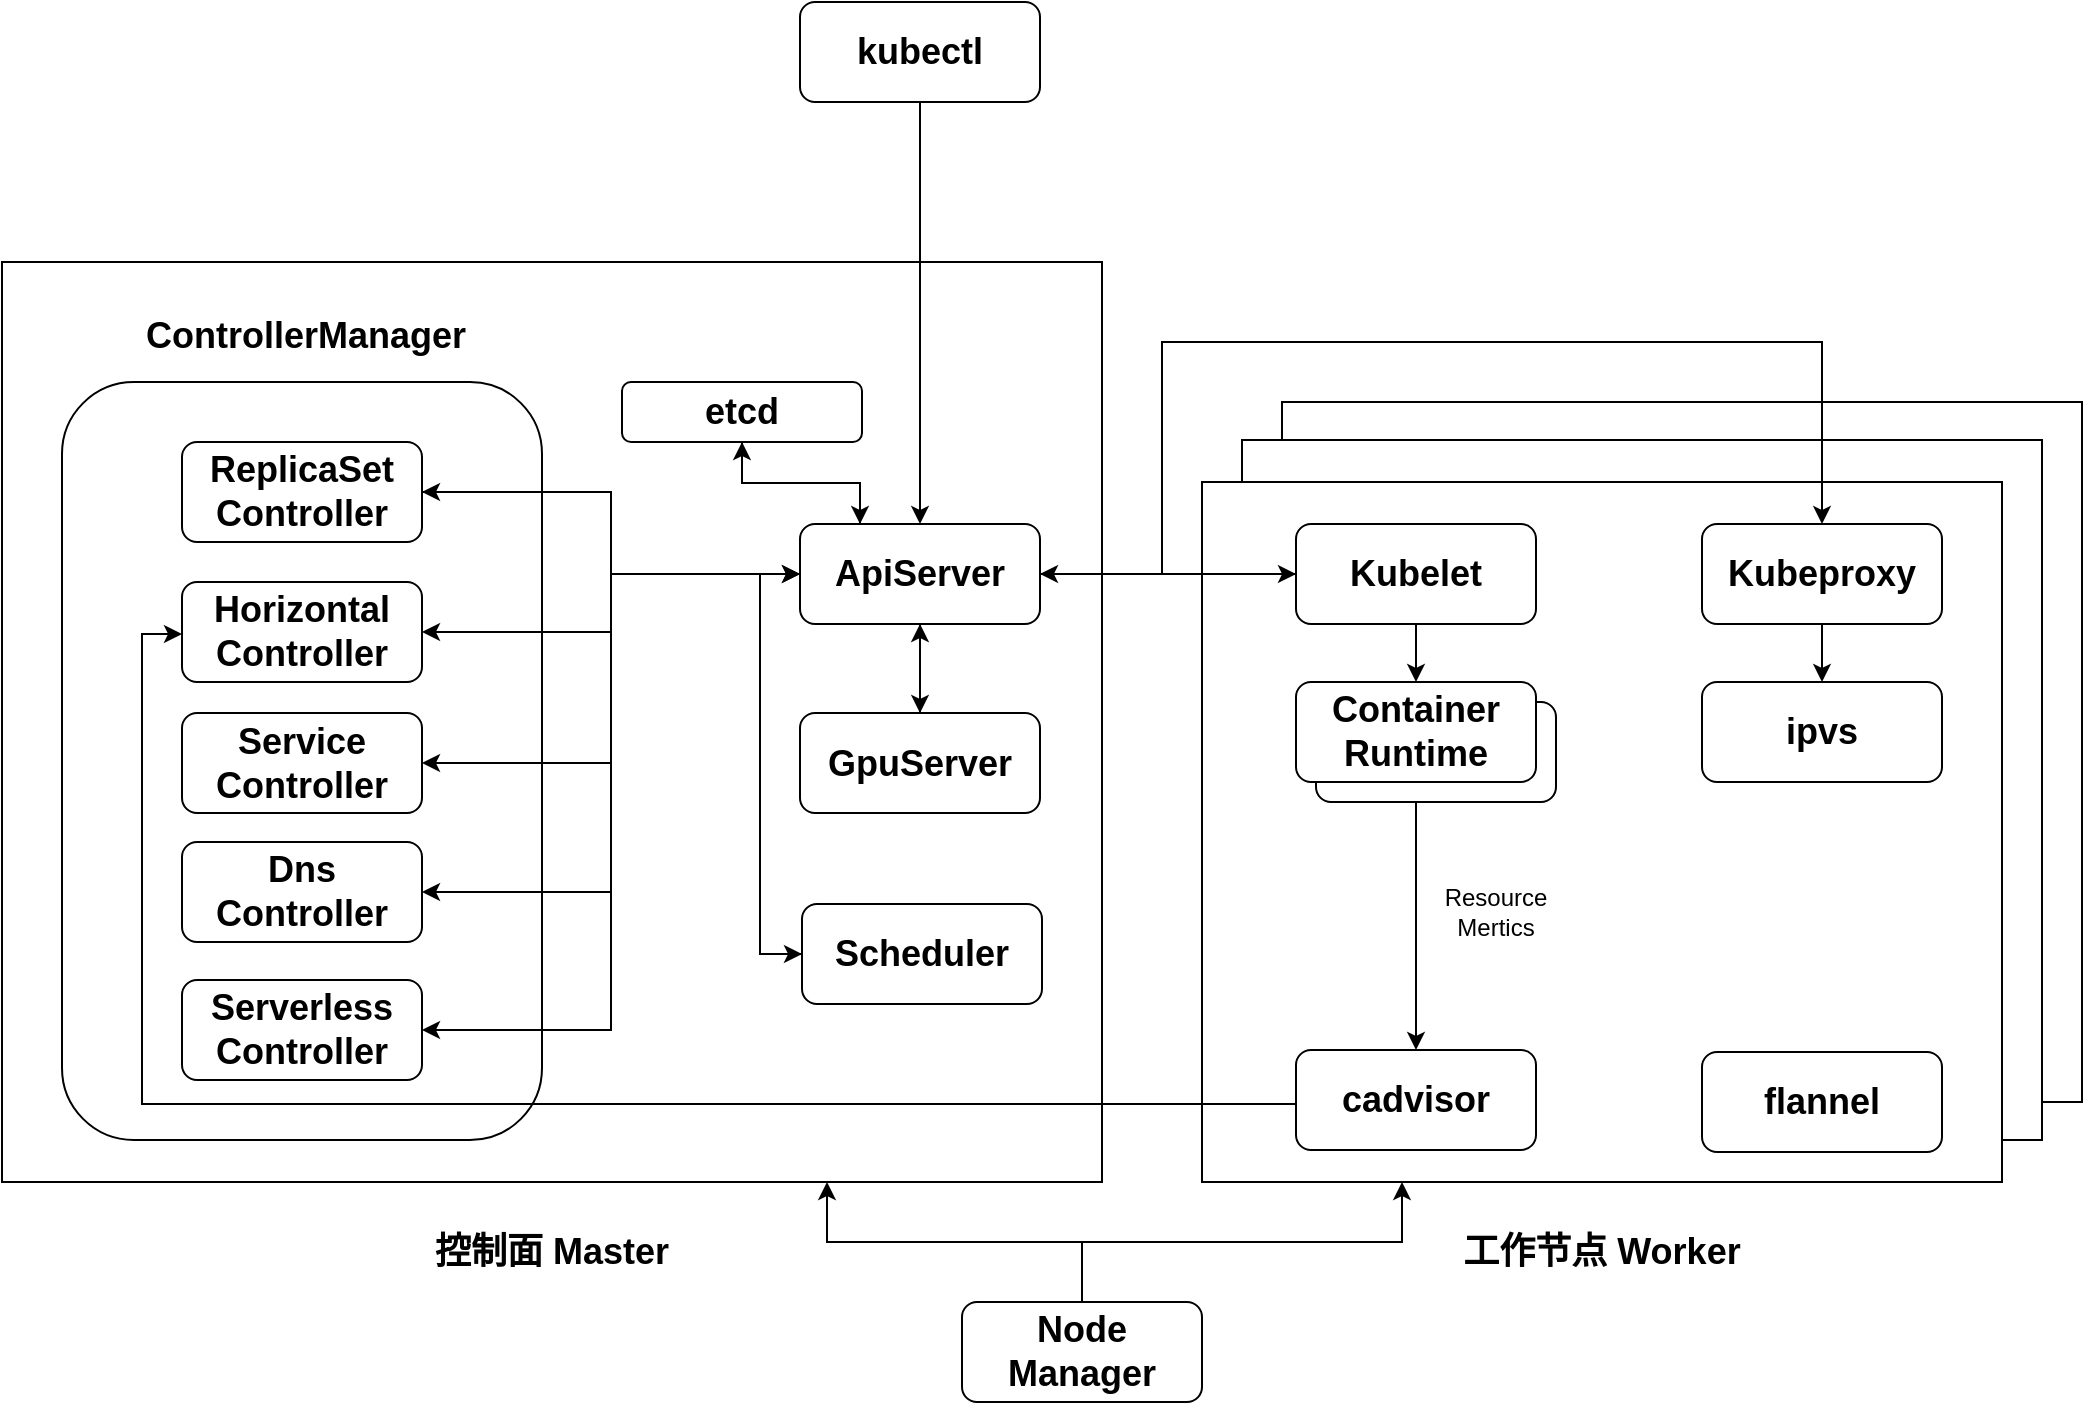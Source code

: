 <mxfile version="21.3.4" type="device">
  <diagram name="第 1 页" id="EMw2FInIhMAik6JxDhVM">
    <mxGraphModel dx="1774" dy="923" grid="1" gridSize="10" guides="1" tooltips="1" connect="1" arrows="1" fold="1" page="1" pageScale="1" pageWidth="827" pageHeight="1169" math="0" shadow="0">
      <root>
        <mxCell id="0" />
        <mxCell id="1" parent="0" />
        <mxCell id="tH5lNM-xD5oUHfcreBDO-40" value="" style="rounded=0;whiteSpace=wrap;html=1;" vertex="1" parent="1">
          <mxGeometry x="700" y="230" width="400" height="350" as="geometry" />
        </mxCell>
        <mxCell id="tH5lNM-xD5oUHfcreBDO-39" value="" style="rounded=0;whiteSpace=wrap;html=1;" vertex="1" parent="1">
          <mxGeometry x="680" y="249" width="400" height="350" as="geometry" />
        </mxCell>
        <mxCell id="tH5lNM-xD5oUHfcreBDO-4" value="" style="rounded=0;whiteSpace=wrap;html=1;" vertex="1" parent="1">
          <mxGeometry x="660" y="270" width="400" height="350" as="geometry" />
        </mxCell>
        <mxCell id="tH5lNM-xD5oUHfcreBDO-2" value="" style="rounded=0;whiteSpace=wrap;html=1;" vertex="1" parent="1">
          <mxGeometry x="60" y="160" width="550" height="460" as="geometry" />
        </mxCell>
        <mxCell id="tH5lNM-xD5oUHfcreBDO-7" style="edgeStyle=orthogonalEdgeStyle;rounded=0;orthogonalLoop=1;jettySize=auto;html=1;" edge="1" parent="1" source="tH5lNM-xD5oUHfcreBDO-1" target="tH5lNM-xD5oUHfcreBDO-6">
          <mxGeometry relative="1" as="geometry" />
        </mxCell>
        <mxCell id="tH5lNM-xD5oUHfcreBDO-1" value="&lt;div&gt;&lt;b&gt;&lt;font style=&quot;font-size: 18px;&quot;&gt;kubectl&lt;/font&gt;&lt;/b&gt;&lt;/div&gt;" style="rounded=1;whiteSpace=wrap;html=1;" vertex="1" parent="1">
          <mxGeometry x="459" y="30" width="120" height="50" as="geometry" />
        </mxCell>
        <mxCell id="tH5lNM-xD5oUHfcreBDO-3" value="&lt;b&gt;&lt;font style=&quot;font-size: 18px;&quot;&gt;控制面 Master&lt;/font&gt;&lt;/b&gt;" style="text;html=1;strokeColor=none;fillColor=none;align=center;verticalAlign=middle;whiteSpace=wrap;rounded=0;" vertex="1" parent="1">
          <mxGeometry x="260" y="640" width="150" height="30" as="geometry" />
        </mxCell>
        <mxCell id="tH5lNM-xD5oUHfcreBDO-5" value="&lt;b&gt;&lt;font style=&quot;font-size: 18px;&quot;&gt;工作节点 Worker&lt;br&gt;&lt;/font&gt;&lt;/b&gt;" style="text;html=1;strokeColor=none;fillColor=none;align=center;verticalAlign=middle;whiteSpace=wrap;rounded=0;" vertex="1" parent="1">
          <mxGeometry x="785" y="640" width="150" height="30" as="geometry" />
        </mxCell>
        <mxCell id="tH5lNM-xD5oUHfcreBDO-8" value="" style="rounded=1;whiteSpace=wrap;html=1;" vertex="1" parent="1">
          <mxGeometry x="90" y="220" width="240" height="379" as="geometry" />
        </mxCell>
        <mxCell id="tH5lNM-xD5oUHfcreBDO-15" style="edgeStyle=orthogonalEdgeStyle;rounded=0;orthogonalLoop=1;jettySize=auto;html=1;entryX=1;entryY=0.5;entryDx=0;entryDy=0;" edge="1" parent="1" source="tH5lNM-xD5oUHfcreBDO-6" target="tH5lNM-xD5oUHfcreBDO-9">
          <mxGeometry relative="1" as="geometry" />
        </mxCell>
        <mxCell id="tH5lNM-xD5oUHfcreBDO-18" style="edgeStyle=orthogonalEdgeStyle;rounded=0;orthogonalLoop=1;jettySize=auto;html=1;exitX=0;exitY=0.5;exitDx=0;exitDy=0;entryX=1;entryY=0.5;entryDx=0;entryDy=0;" edge="1" parent="1" source="tH5lNM-xD5oUHfcreBDO-6" target="tH5lNM-xD5oUHfcreBDO-10">
          <mxGeometry relative="1" as="geometry" />
        </mxCell>
        <mxCell id="tH5lNM-xD5oUHfcreBDO-19" style="edgeStyle=orthogonalEdgeStyle;rounded=0;orthogonalLoop=1;jettySize=auto;html=1;exitX=0;exitY=0.5;exitDx=0;exitDy=0;entryX=1;entryY=0.5;entryDx=0;entryDy=0;" edge="1" parent="1" source="tH5lNM-xD5oUHfcreBDO-6" target="tH5lNM-xD5oUHfcreBDO-11">
          <mxGeometry relative="1" as="geometry" />
        </mxCell>
        <mxCell id="tH5lNM-xD5oUHfcreBDO-20" style="edgeStyle=orthogonalEdgeStyle;rounded=0;orthogonalLoop=1;jettySize=auto;html=1;exitX=0;exitY=0.5;exitDx=0;exitDy=0;entryX=1;entryY=0.5;entryDx=0;entryDy=0;" edge="1" parent="1" source="tH5lNM-xD5oUHfcreBDO-6" target="tH5lNM-xD5oUHfcreBDO-12">
          <mxGeometry relative="1" as="geometry" />
        </mxCell>
        <mxCell id="tH5lNM-xD5oUHfcreBDO-22" style="edgeStyle=orthogonalEdgeStyle;rounded=0;orthogonalLoop=1;jettySize=auto;html=1;exitX=0.5;exitY=1;exitDx=0;exitDy=0;entryX=0.5;entryY=0;entryDx=0;entryDy=0;" edge="1" parent="1" source="tH5lNM-xD5oUHfcreBDO-6" target="tH5lNM-xD5oUHfcreBDO-14">
          <mxGeometry relative="1" as="geometry" />
        </mxCell>
        <mxCell id="tH5lNM-xD5oUHfcreBDO-24" style="edgeStyle=orthogonalEdgeStyle;rounded=0;orthogonalLoop=1;jettySize=auto;html=1;exitX=0;exitY=0.5;exitDx=0;exitDy=0;entryX=0;entryY=0.5;entryDx=0;entryDy=0;" edge="1" parent="1" source="tH5lNM-xD5oUHfcreBDO-6" target="tH5lNM-xD5oUHfcreBDO-13">
          <mxGeometry relative="1" as="geometry" />
        </mxCell>
        <mxCell id="tH5lNM-xD5oUHfcreBDO-27" style="edgeStyle=orthogonalEdgeStyle;rounded=0;orthogonalLoop=1;jettySize=auto;html=1;exitX=0.25;exitY=0;exitDx=0;exitDy=0;entryX=0.5;entryY=1;entryDx=0;entryDy=0;" edge="1" parent="1" source="tH5lNM-xD5oUHfcreBDO-6" target="tH5lNM-xD5oUHfcreBDO-26">
          <mxGeometry relative="1" as="geometry" />
        </mxCell>
        <mxCell id="tH5lNM-xD5oUHfcreBDO-33" style="edgeStyle=orthogonalEdgeStyle;rounded=0;orthogonalLoop=1;jettySize=auto;html=1;exitX=0;exitY=0.5;exitDx=0;exitDy=0;entryX=1;entryY=0.5;entryDx=0;entryDy=0;" edge="1" parent="1" source="tH5lNM-xD5oUHfcreBDO-6" target="tH5lNM-xD5oUHfcreBDO-31">
          <mxGeometry relative="1" as="geometry" />
        </mxCell>
        <mxCell id="tH5lNM-xD5oUHfcreBDO-47" style="edgeStyle=orthogonalEdgeStyle;rounded=0;orthogonalLoop=1;jettySize=auto;html=1;exitX=1;exitY=0.5;exitDx=0;exitDy=0;entryX=0;entryY=0.5;entryDx=0;entryDy=0;" edge="1" parent="1" source="tH5lNM-xD5oUHfcreBDO-6" target="tH5lNM-xD5oUHfcreBDO-25">
          <mxGeometry relative="1" as="geometry" />
        </mxCell>
        <mxCell id="tH5lNM-xD5oUHfcreBDO-51" style="edgeStyle=orthogonalEdgeStyle;rounded=0;orthogonalLoop=1;jettySize=auto;html=1;exitX=1;exitY=0.5;exitDx=0;exitDy=0;entryX=0.5;entryY=0;entryDx=0;entryDy=0;" edge="1" parent="1" source="tH5lNM-xD5oUHfcreBDO-6" target="tH5lNM-xD5oUHfcreBDO-48">
          <mxGeometry relative="1" as="geometry">
            <Array as="points">
              <mxPoint x="640" y="316" />
              <mxPoint x="640" y="200" />
              <mxPoint x="970" y="200" />
            </Array>
          </mxGeometry>
        </mxCell>
        <mxCell id="tH5lNM-xD5oUHfcreBDO-6" value="&lt;div&gt;&lt;b&gt;&lt;font style=&quot;font-size: 18px;&quot;&gt;ApiServer&lt;/font&gt;&lt;/b&gt;&lt;/div&gt;" style="rounded=1;whiteSpace=wrap;html=1;" vertex="1" parent="1">
          <mxGeometry x="459" y="291" width="120" height="50" as="geometry" />
        </mxCell>
        <mxCell id="tH5lNM-xD5oUHfcreBDO-16" style="edgeStyle=orthogonalEdgeStyle;rounded=0;orthogonalLoop=1;jettySize=auto;html=1;" edge="1" parent="1" source="tH5lNM-xD5oUHfcreBDO-9" target="tH5lNM-xD5oUHfcreBDO-6">
          <mxGeometry relative="1" as="geometry" />
        </mxCell>
        <mxCell id="tH5lNM-xD5oUHfcreBDO-9" value="&lt;div&gt;&lt;b&gt;&lt;font style=&quot;font-size: 18px;&quot;&gt;ReplicaSet Controller&lt;br&gt;&lt;/font&gt;&lt;/b&gt;&lt;/div&gt;" style="rounded=1;whiteSpace=wrap;html=1;" vertex="1" parent="1">
          <mxGeometry x="150" y="250" width="120" height="50" as="geometry" />
        </mxCell>
        <mxCell id="tH5lNM-xD5oUHfcreBDO-10" value="&lt;div&gt;&lt;b&gt;&lt;font style=&quot;font-size: 18px;&quot;&gt;Horizontal&lt;/font&gt;&lt;/b&gt;&lt;/div&gt;&lt;div&gt;&lt;b&gt;&lt;font style=&quot;font-size: 18px;&quot;&gt;Controller&lt;/font&gt;&lt;/b&gt;&lt;/div&gt;" style="rounded=1;whiteSpace=wrap;html=1;" vertex="1" parent="1">
          <mxGeometry x="150" y="320" width="120" height="50" as="geometry" />
        </mxCell>
        <mxCell id="tH5lNM-xD5oUHfcreBDO-11" value="&lt;div&gt;&lt;b&gt;&lt;font style=&quot;font-size: 18px;&quot;&gt;Dns&lt;/font&gt;&lt;/b&gt;&lt;/div&gt;&lt;div&gt;&lt;b&gt;&lt;font style=&quot;font-size: 18px;&quot;&gt;Controller&lt;/font&gt;&lt;/b&gt;&lt;/div&gt;" style="rounded=1;whiteSpace=wrap;html=1;" vertex="1" parent="1">
          <mxGeometry x="150" y="450" width="120" height="50" as="geometry" />
        </mxCell>
        <mxCell id="tH5lNM-xD5oUHfcreBDO-12" value="&lt;div&gt;&lt;b&gt;&lt;font style=&quot;font-size: 18px;&quot;&gt;Serverless&lt;/font&gt;&lt;/b&gt;&lt;/div&gt;&lt;div&gt;&lt;b&gt;&lt;font style=&quot;font-size: 18px;&quot;&gt;Controller&lt;/font&gt;&lt;/b&gt;&lt;/div&gt;" style="rounded=1;whiteSpace=wrap;html=1;" vertex="1" parent="1">
          <mxGeometry x="150" y="519" width="120" height="50" as="geometry" />
        </mxCell>
        <mxCell id="tH5lNM-xD5oUHfcreBDO-23" style="edgeStyle=orthogonalEdgeStyle;rounded=0;orthogonalLoop=1;jettySize=auto;html=1;exitX=0;exitY=0.5;exitDx=0;exitDy=0;entryX=0;entryY=0.5;entryDx=0;entryDy=0;" edge="1" parent="1" source="tH5lNM-xD5oUHfcreBDO-13" target="tH5lNM-xD5oUHfcreBDO-6">
          <mxGeometry relative="1" as="geometry" />
        </mxCell>
        <mxCell id="tH5lNM-xD5oUHfcreBDO-13" value="&lt;div&gt;&lt;b&gt;&lt;font style=&quot;font-size: 18px;&quot;&gt;Scheduler&lt;/font&gt;&lt;/b&gt;&lt;/div&gt;" style="rounded=1;whiteSpace=wrap;html=1;" vertex="1" parent="1">
          <mxGeometry x="460" y="481" width="120" height="50" as="geometry" />
        </mxCell>
        <mxCell id="tH5lNM-xD5oUHfcreBDO-21" style="edgeStyle=orthogonalEdgeStyle;rounded=0;orthogonalLoop=1;jettySize=auto;html=1;exitX=0.5;exitY=0;exitDx=0;exitDy=0;entryX=0.5;entryY=1;entryDx=0;entryDy=0;" edge="1" parent="1" source="tH5lNM-xD5oUHfcreBDO-14" target="tH5lNM-xD5oUHfcreBDO-6">
          <mxGeometry relative="1" as="geometry" />
        </mxCell>
        <mxCell id="tH5lNM-xD5oUHfcreBDO-14" value="&lt;div&gt;&lt;b&gt;&lt;font style=&quot;font-size: 18px;&quot;&gt;GpuServer&lt;/font&gt;&lt;/b&gt;&lt;/div&gt;" style="rounded=1;whiteSpace=wrap;html=1;" vertex="1" parent="1">
          <mxGeometry x="459" y="385.5" width="120" height="50" as="geometry" />
        </mxCell>
        <mxCell id="tH5lNM-xD5oUHfcreBDO-46" style="edgeStyle=orthogonalEdgeStyle;rounded=0;orthogonalLoop=1;jettySize=auto;html=1;exitX=0.5;exitY=1;exitDx=0;exitDy=0;entryX=0.5;entryY=0;entryDx=0;entryDy=0;" edge="1" parent="1" source="tH5lNM-xD5oUHfcreBDO-25" target="tH5lNM-xD5oUHfcreBDO-45">
          <mxGeometry relative="1" as="geometry" />
        </mxCell>
        <mxCell id="tH5lNM-xD5oUHfcreBDO-53" style="edgeStyle=orthogonalEdgeStyle;rounded=0;orthogonalLoop=1;jettySize=auto;html=1;exitX=0;exitY=0.5;exitDx=0;exitDy=0;entryX=1;entryY=0.5;entryDx=0;entryDy=0;" edge="1" parent="1" source="tH5lNM-xD5oUHfcreBDO-25" target="tH5lNM-xD5oUHfcreBDO-6">
          <mxGeometry relative="1" as="geometry" />
        </mxCell>
        <mxCell id="tH5lNM-xD5oUHfcreBDO-25" value="&lt;div&gt;&lt;b&gt;&lt;font style=&quot;font-size: 18px;&quot;&gt;Kubelet&lt;/font&gt;&lt;/b&gt;&lt;/div&gt;" style="rounded=1;whiteSpace=wrap;html=1;" vertex="1" parent="1">
          <mxGeometry x="707" y="291" width="120" height="50" as="geometry" />
        </mxCell>
        <mxCell id="tH5lNM-xD5oUHfcreBDO-28" style="edgeStyle=orthogonalEdgeStyle;rounded=0;orthogonalLoop=1;jettySize=auto;html=1;exitX=0.5;exitY=1;exitDx=0;exitDy=0;entryX=0.25;entryY=0;entryDx=0;entryDy=0;" edge="1" parent="1" source="tH5lNM-xD5oUHfcreBDO-26" target="tH5lNM-xD5oUHfcreBDO-6">
          <mxGeometry relative="1" as="geometry" />
        </mxCell>
        <mxCell id="tH5lNM-xD5oUHfcreBDO-26" value="&lt;div&gt;&lt;b&gt;&lt;font style=&quot;font-size: 18px;&quot;&gt;etcd&lt;/font&gt;&lt;/b&gt;&lt;/div&gt;" style="rounded=1;whiteSpace=wrap;html=1;" vertex="1" parent="1">
          <mxGeometry x="370" y="220" width="120" height="30" as="geometry" />
        </mxCell>
        <mxCell id="tH5lNM-xD5oUHfcreBDO-30" value="&lt;font style=&quot;font-size: 18px;&quot;&gt;&lt;b&gt;&lt;font style=&quot;font-size: 18px;&quot;&gt;ControllerManager&lt;/font&gt;&lt;/b&gt;&lt;/font&gt;" style="text;whiteSpace=wrap;html=1;" vertex="1" parent="1">
          <mxGeometry x="130" y="180" width="160" height="40" as="geometry" />
        </mxCell>
        <mxCell id="tH5lNM-xD5oUHfcreBDO-31" value="&lt;div&gt;&lt;b&gt;&lt;font style=&quot;font-size: 18px;&quot;&gt;Service&lt;/font&gt;&lt;/b&gt;&lt;/div&gt;&lt;div&gt;&lt;b&gt;&lt;font style=&quot;font-size: 18px;&quot;&gt;Controller&lt;/font&gt;&lt;/b&gt;&lt;/div&gt;" style="rounded=1;whiteSpace=wrap;html=1;" vertex="1" parent="1">
          <mxGeometry x="150" y="385.5" width="120" height="50" as="geometry" />
        </mxCell>
        <mxCell id="tH5lNM-xD5oUHfcreBDO-37" style="edgeStyle=orthogonalEdgeStyle;rounded=0;orthogonalLoop=1;jettySize=auto;html=1;entryX=0.75;entryY=1;entryDx=0;entryDy=0;" edge="1" parent="1" source="tH5lNM-xD5oUHfcreBDO-34" target="tH5lNM-xD5oUHfcreBDO-2">
          <mxGeometry relative="1" as="geometry" />
        </mxCell>
        <mxCell id="tH5lNM-xD5oUHfcreBDO-38" style="edgeStyle=orthogonalEdgeStyle;rounded=0;orthogonalLoop=1;jettySize=auto;html=1;entryX=0.25;entryY=1;entryDx=0;entryDy=0;" edge="1" parent="1" source="tH5lNM-xD5oUHfcreBDO-34" target="tH5lNM-xD5oUHfcreBDO-4">
          <mxGeometry relative="1" as="geometry" />
        </mxCell>
        <mxCell id="tH5lNM-xD5oUHfcreBDO-34" value="&lt;div&gt;&lt;b&gt;&lt;font style=&quot;font-size: 18px;&quot;&gt;Node&lt;/font&gt;&lt;/b&gt;&lt;/div&gt;&lt;div&gt;&lt;b&gt;&lt;font style=&quot;font-size: 18px;&quot;&gt;Manager&lt;br&gt;&lt;/font&gt;&lt;/b&gt;&lt;/div&gt;" style="rounded=1;whiteSpace=wrap;html=1;" vertex="1" parent="1">
          <mxGeometry x="540" y="680" width="120" height="50" as="geometry" />
        </mxCell>
        <mxCell id="tH5lNM-xD5oUHfcreBDO-42" value="&lt;div&gt;&lt;b&gt;&lt;font style=&quot;font-size: 18px;&quot;&gt;flannel&lt;/font&gt;&lt;/b&gt;&lt;/div&gt;" style="rounded=1;whiteSpace=wrap;html=1;" vertex="1" parent="1">
          <mxGeometry x="910" y="555" width="120" height="50" as="geometry" />
        </mxCell>
        <mxCell id="tH5lNM-xD5oUHfcreBDO-44" style="edgeStyle=orthogonalEdgeStyle;rounded=0;orthogonalLoop=1;jettySize=auto;html=1;exitX=0;exitY=0.5;exitDx=0;exitDy=0;entryX=0;entryY=0.5;entryDx=0;entryDy=0;" edge="1" parent="1">
          <mxGeometry relative="1" as="geometry">
            <mxPoint x="707" y="575" as="sourcePoint" />
            <mxPoint x="150" y="346" as="targetPoint" />
            <Array as="points">
              <mxPoint x="707" y="581" />
              <mxPoint x="130" y="581" />
              <mxPoint x="130" y="346" />
            </Array>
          </mxGeometry>
        </mxCell>
        <mxCell id="tH5lNM-xD5oUHfcreBDO-43" value="&lt;div&gt;&lt;b&gt;&lt;font style=&quot;font-size: 18px;&quot;&gt;cadvisor&lt;/font&gt;&lt;/b&gt;&lt;/div&gt;" style="rounded=1;whiteSpace=wrap;html=1;" vertex="1" parent="1">
          <mxGeometry x="707" y="554" width="120" height="50" as="geometry" />
        </mxCell>
        <mxCell id="tH5lNM-xD5oUHfcreBDO-55" style="edgeStyle=orthogonalEdgeStyle;rounded=0;orthogonalLoop=1;jettySize=auto;html=1;exitX=0.5;exitY=1;exitDx=0;exitDy=0;" edge="1" parent="1" source="tH5lNM-xD5oUHfcreBDO-54" target="tH5lNM-xD5oUHfcreBDO-43">
          <mxGeometry relative="1" as="geometry">
            <Array as="points">
              <mxPoint x="767" y="430" />
            </Array>
          </mxGeometry>
        </mxCell>
        <mxCell id="tH5lNM-xD5oUHfcreBDO-54" value="" style="rounded=1;whiteSpace=wrap;html=1;" vertex="1" parent="1">
          <mxGeometry x="717" y="380" width="120" height="50" as="geometry" />
        </mxCell>
        <mxCell id="tH5lNM-xD5oUHfcreBDO-45" value="&lt;div&gt;&lt;b&gt;&lt;font style=&quot;font-size: 18px;&quot;&gt;Container&lt;/font&gt;&lt;/b&gt;&lt;/div&gt;&lt;div&gt;&lt;b&gt;&lt;font style=&quot;font-size: 18px;&quot;&gt;Runtime&lt;br&gt;&lt;/font&gt;&lt;/b&gt;&lt;/div&gt;" style="rounded=1;whiteSpace=wrap;html=1;" vertex="1" parent="1">
          <mxGeometry x="707" y="370" width="120" height="50" as="geometry" />
        </mxCell>
        <mxCell id="tH5lNM-xD5oUHfcreBDO-50" style="edgeStyle=orthogonalEdgeStyle;rounded=0;orthogonalLoop=1;jettySize=auto;html=1;exitX=0.5;exitY=1;exitDx=0;exitDy=0;entryX=0.5;entryY=0;entryDx=0;entryDy=0;" edge="1" parent="1" source="tH5lNM-xD5oUHfcreBDO-48" target="tH5lNM-xD5oUHfcreBDO-49">
          <mxGeometry relative="1" as="geometry" />
        </mxCell>
        <mxCell id="tH5lNM-xD5oUHfcreBDO-48" value="&lt;div&gt;&lt;b&gt;&lt;font style=&quot;font-size: 18px;&quot;&gt;Kubeproxy&lt;/font&gt;&lt;/b&gt;&lt;/div&gt;" style="rounded=1;whiteSpace=wrap;html=1;" vertex="1" parent="1">
          <mxGeometry x="910" y="291" width="120" height="50" as="geometry" />
        </mxCell>
        <mxCell id="tH5lNM-xD5oUHfcreBDO-49" value="&lt;div&gt;&lt;b&gt;&lt;font style=&quot;font-size: 18px;&quot;&gt;ipvs&lt;/font&gt;&lt;/b&gt;&lt;/div&gt;" style="rounded=1;whiteSpace=wrap;html=1;" vertex="1" parent="1">
          <mxGeometry x="910" y="370" width="120" height="50" as="geometry" />
        </mxCell>
        <mxCell id="tH5lNM-xD5oUHfcreBDO-58" value="&lt;div&gt;Resource&lt;/div&gt;&lt;div&gt;Mertics&lt;br&gt;&lt;/div&gt;" style="text;html=1;strokeColor=none;fillColor=none;align=center;verticalAlign=middle;whiteSpace=wrap;rounded=0;" vertex="1" parent="1">
          <mxGeometry x="777" y="470" width="60" height="30" as="geometry" />
        </mxCell>
      </root>
    </mxGraphModel>
  </diagram>
</mxfile>
